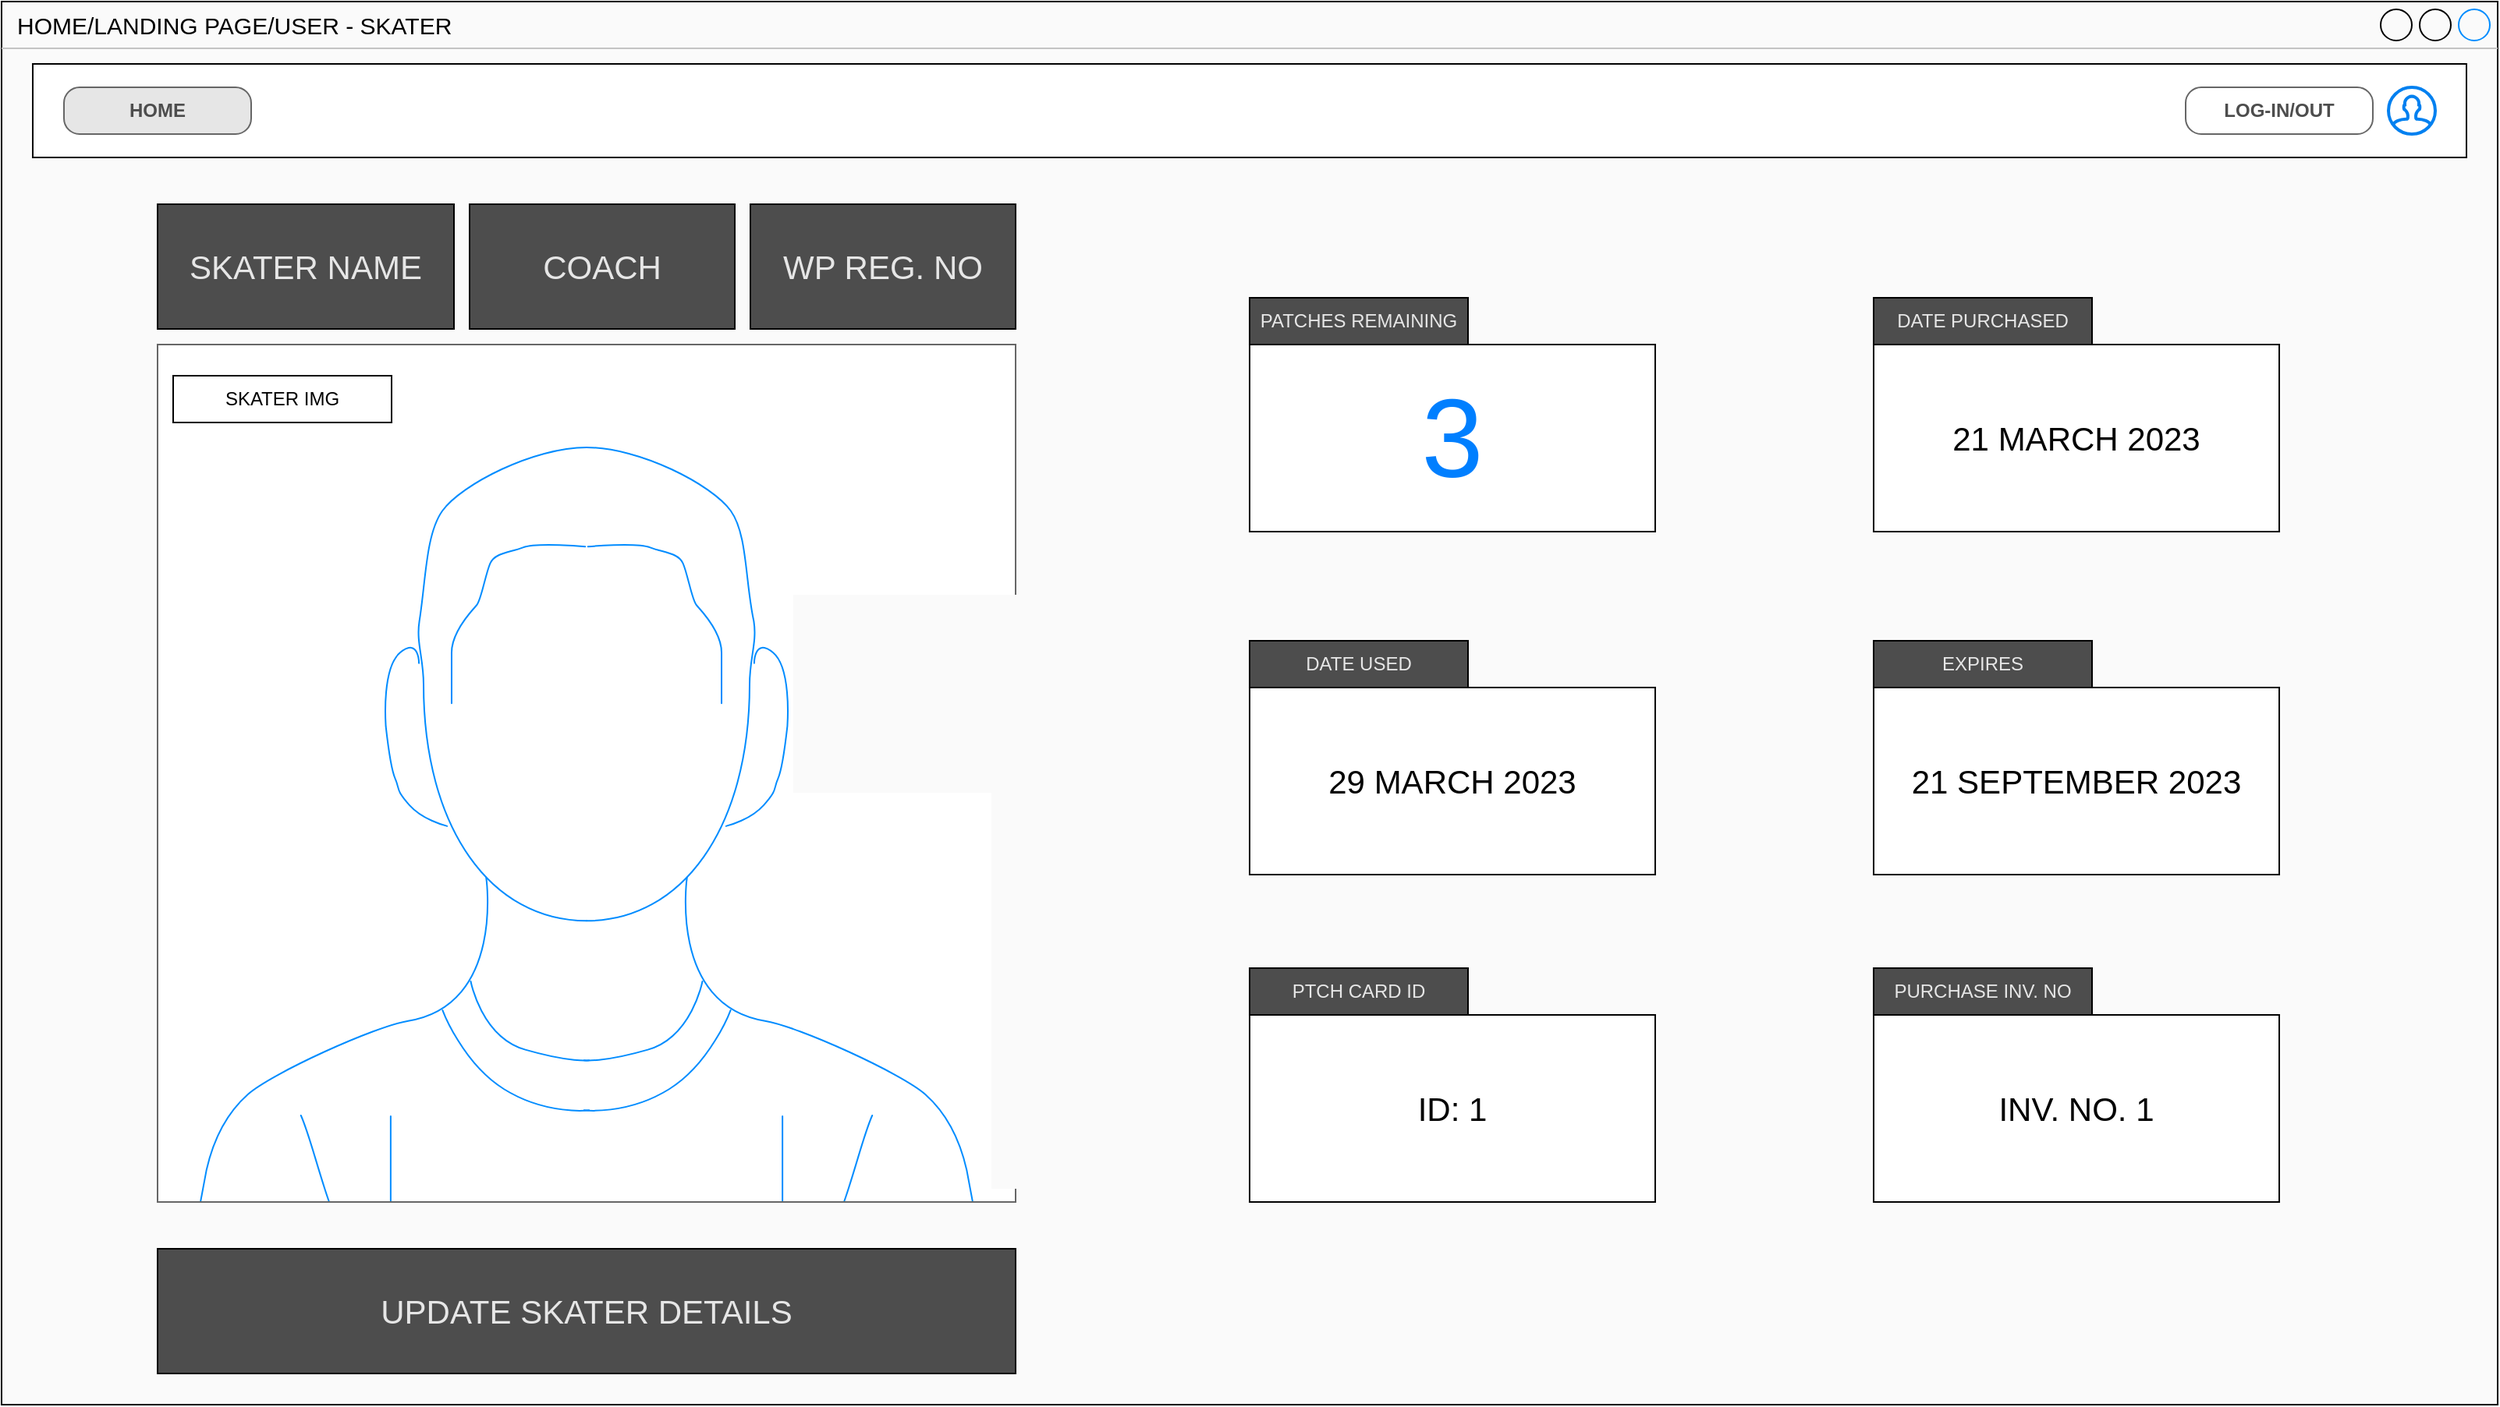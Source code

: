 <mxfile version="22.1.0" type="github" pages="4">
  <diagram name="SKATER HOME PAGE DESKTOP" id="HCEqrU8igU5yNVbFq01C">
    <mxGraphModel dx="659" dy="359" grid="1" gridSize="10" guides="1" tooltips="1" connect="1" arrows="1" fold="1" page="1" pageScale="1" pageWidth="1600" pageHeight="900" math="0" shadow="0">
      <root>
        <mxCell id="0" />
        <mxCell id="1" parent="0" />
        <mxCell id="_lmvWrelcx3DangqbC46-6" value="HOME/LANDING PAGE/USER - SKATER" style="strokeWidth=1;shadow=0;dashed=0;align=center;html=1;shape=mxgraph.mockup.containers.window;align=left;verticalAlign=top;spacingLeft=8;strokeColor2=#008cff;strokeColor3=#c4c4c4;mainText=;fontSize=15;labelBackgroundColor=none;whiteSpace=wrap;fillColor=#FAFAFA;" parent="1" vertex="1">
          <mxGeometry width="1600" height="900" as="geometry" />
        </mxCell>
        <mxCell id="_lmvWrelcx3DangqbC46-9" value="" style="whiteSpace=wrap;html=1;" parent="1" vertex="1">
          <mxGeometry x="20" y="40" width="1560" height="60" as="geometry" />
        </mxCell>
        <mxCell id="_lmvWrelcx3DangqbC46-8" value="" style="html=1;verticalLabelPosition=bottom;align=center;labelBackgroundColor=#ffffff;verticalAlign=top;strokeWidth=2;strokeColor=#0080F0;shadow=0;dashed=0;shape=mxgraph.ios7.icons.user;" parent="1" vertex="1">
          <mxGeometry x="1530" y="55" width="30" height="30" as="geometry" />
        </mxCell>
        <mxCell id="_lmvWrelcx3DangqbC46-15" value="HOME" style="strokeWidth=1;shadow=0;dashed=0;align=center;html=1;shape=mxgraph.mockup.buttons.button;strokeColor=#666666;fontColor=#4D4D4D;mainText=;buttonStyle=round;fontSize=12;fontStyle=1;fillColor=#E6E6E6;whiteSpace=wrap;" parent="1" vertex="1">
          <mxGeometry x="40" y="55" width="120" height="30" as="geometry" />
        </mxCell>
        <mxCell id="_lmvWrelcx3DangqbC46-17" value="LOG-IN/OUT" style="strokeWidth=1;shadow=0;dashed=0;align=center;html=1;shape=mxgraph.mockup.buttons.button;strokeColor=#666666;fontColor=#4D4D4D;mainText=;buttonStyle=round;fontSize=12;fontStyle=1;fillColor=none;whiteSpace=wrap;" parent="1" vertex="1">
          <mxGeometry x="1400" y="55" width="120" height="30" as="geometry" />
        </mxCell>
        <mxCell id="_lmvWrelcx3DangqbC46-19" value="" style="verticalLabelPosition=bottom;shadow=0;dashed=0;align=center;html=1;verticalAlign=top;strokeWidth=1;shape=mxgraph.mockup.containers.userMale;strokeColor=#666666;strokeColor2=#008cff;" parent="1" vertex="1">
          <mxGeometry x="100" y="220" width="550" height="550" as="geometry" />
        </mxCell>
        <mxCell id="_lmvWrelcx3DangqbC46-30" value="SKATER IMG" style="whiteSpace=wrap;html=1;" parent="1" vertex="1">
          <mxGeometry x="110" y="240" width="140" height="30" as="geometry" />
        </mxCell>
        <mxCell id="_lmvWrelcx3DangqbC46-40" value="SKATER NAME" style="whiteSpace=wrap;html=1;fontSize=21;fontStyle=0;fontColor=#E6E6E6;fillColor=#4D4D4D;" parent="1" vertex="1">
          <mxGeometry x="100" y="130" width="190" height="80" as="geometry" />
        </mxCell>
        <mxCell id="_lmvWrelcx3DangqbC46-41" value="COACH" style="whiteSpace=wrap;html=1;fontSize=21;fillColor=#4D4D4D;fontColor=#E6E6E6;" parent="1" vertex="1">
          <mxGeometry x="300" y="130" width="170" height="80" as="geometry" />
        </mxCell>
        <mxCell id="_lmvWrelcx3DangqbC46-42" value="WP REG. NO" style="whiteSpace=wrap;html=1;fontSize=21;fontColor=#E6E6E6;fillColor=#4D4D4D;" parent="1" vertex="1">
          <mxGeometry x="480" y="130" width="170" height="80" as="geometry" />
        </mxCell>
        <mxCell id="iei1-5rY5IGHk8WnavLO-1" value="UPDATE SKATER DETAILS" style="whiteSpace=wrap;html=1;fontSize=21;fontStyle=0;fontColor=#E6E6E6;fillColor=#4D4D4D;" vertex="1" parent="1">
          <mxGeometry x="100" y="800" width="550" height="80" as="geometry" />
        </mxCell>
        <mxCell id="HYK4aZDeQJomLeBh66Bq-1" value="3" style="whiteSpace=wrap;html=1;fontSize=71;fontColor=#007FFF;" vertex="1" parent="1">
          <mxGeometry x="800" y="220" width="260" height="120" as="geometry" />
        </mxCell>
        <mxCell id="HYK4aZDeQJomLeBh66Bq-2" value="PATCHES REMAINING" style="whiteSpace=wrap;html=1;fillColor=#4D4D4D;fontColor=#E6E6E6;" vertex="1" parent="1">
          <mxGeometry x="800" y="190" width="140" height="30" as="geometry" />
        </mxCell>
        <mxCell id="HYK4aZDeQJomLeBh66Bq-3" value="21 MARCH 2023" style="whiteSpace=wrap;html=1;fontSize=21;" vertex="1" parent="1">
          <mxGeometry x="1200" y="220" width="260" height="120" as="geometry" />
        </mxCell>
        <mxCell id="HYK4aZDeQJomLeBh66Bq-4" value="DATE PURCHASED" style="whiteSpace=wrap;html=1;fillColor=#4D4D4D;fontColor=#E6E6E6;" vertex="1" parent="1">
          <mxGeometry x="1200" y="190" width="140" height="30" as="geometry" />
        </mxCell>
        <mxCell id="HYK4aZDeQJomLeBh66Bq-5" value="29 MARCH 2023" style="whiteSpace=wrap;html=1;fontSize=21;" vertex="1" parent="1">
          <mxGeometry x="800" y="440" width="260" height="120" as="geometry" />
        </mxCell>
        <mxCell id="HYK4aZDeQJomLeBh66Bq-6" value="DATE USED" style="whiteSpace=wrap;html=1;fillColor=#4D4D4D;fontColor=#E6E6E6;" vertex="1" parent="1">
          <mxGeometry x="800" y="410" width="140" height="30" as="geometry" />
        </mxCell>
        <mxCell id="HYK4aZDeQJomLeBh66Bq-7" value="21 SEPTEMBER 2023" style="whiteSpace=wrap;html=1;fontSize=21;" vertex="1" parent="1">
          <mxGeometry x="1200" y="440" width="260" height="120" as="geometry" />
        </mxCell>
        <mxCell id="HYK4aZDeQJomLeBh66Bq-8" value="EXPIRES" style="whiteSpace=wrap;html=1;fillColor=#4D4D4D;fontColor=#E6E6E6;" vertex="1" parent="1">
          <mxGeometry x="1200" y="410" width="140" height="30" as="geometry" />
        </mxCell>
        <mxCell id="HYK4aZDeQJomLeBh66Bq-9" value="ID: 1" style="whiteSpace=wrap;html=1;fontSize=21;" vertex="1" parent="1">
          <mxGeometry x="800" y="650" width="260" height="120" as="geometry" />
        </mxCell>
        <mxCell id="HYK4aZDeQJomLeBh66Bq-10" value="PTCH CARD ID" style="whiteSpace=wrap;html=1;fillColor=#4D4D4D;fontColor=#E6E6E6;" vertex="1" parent="1">
          <mxGeometry x="800" y="620" width="140" height="30" as="geometry" />
        </mxCell>
        <mxCell id="HYK4aZDeQJomLeBh66Bq-11" value="INV. NO. 1" style="whiteSpace=wrap;html=1;fontSize=21;" vertex="1" parent="1">
          <mxGeometry x="1200" y="650" width="260" height="120" as="geometry" />
        </mxCell>
        <mxCell id="HYK4aZDeQJomLeBh66Bq-12" value="PURCHASE INV. NO" style="whiteSpace=wrap;html=1;fillColor=#4D4D4D;fontColor=#E6E6E6;" vertex="1" parent="1">
          <mxGeometry x="1200" y="620" width="140" height="30" as="geometry" />
        </mxCell>
      </root>
    </mxGraphModel>
  </diagram>
  <diagram id="_89JdAcQdwftwHwftety" name="SKATER HOME PAGE MOBILE">
    <mxGraphModel dx="1244" dy="678" grid="1" gridSize="10" guides="1" tooltips="1" connect="1" arrows="1" fold="1" page="1" pageScale="1" pageWidth="1169" pageHeight="827" math="0" shadow="0">
      <root>
        <mxCell id="0" />
        <mxCell id="1" parent="0" />
        <mxCell id="ue3CkY_gUmFLmaMpg0p_-3" value="" style="html=1;verticalLabelPosition=bottom;labelBackgroundColor=#ffffff;verticalAlign=top;shadow=0;dashed=0;strokeWidth=1;shape=mxgraph.ios7.misc.iphone;strokeColor=#c0c0c0;fillColor=#FFFFFF;" parent="1" vertex="1">
          <mxGeometry x="990" y="40" width="380" height="760" as="geometry" />
        </mxCell>
        <mxCell id="ue3CkY_gUmFLmaMpg0p_-4" value="" style="html=1;verticalLabelPosition=bottom;align=center;labelBackgroundColor=#ffffff;verticalAlign=top;strokeWidth=2;strokeColor=#0080F0;shadow=0;dashed=0;shape=mxgraph.ios7.icons.user;" parent="1" vertex="1">
          <mxGeometry x="1310" y="160" width="20" height="20" as="geometry" />
        </mxCell>
        <mxCell id="jwu72my-hOGduwMswJnl-1" value="" style="verticalLabelPosition=bottom;shadow=0;dashed=0;align=center;html=1;verticalAlign=top;strokeWidth=1;shape=mxgraph.mockup.containers.userMale;strokeColor=#666666;strokeColor2=#008cff;" parent="1" vertex="1">
          <mxGeometry x="1070" y="190" width="220" height="180" as="geometry" />
        </mxCell>
        <mxCell id="zZmw2Le10C9-1KDYrhUc-1" value="SKATER NAME" style="whiteSpace=wrap;html=1;fontSize=8;fillColor=#4D4D4D;fontColor=#FAFAFA;" parent="1" vertex="1">
          <mxGeometry x="1070" y="170" width="70" height="20" as="geometry" />
        </mxCell>
        <mxCell id="zZmw2Le10C9-1KDYrhUc-7" value="COACH" style="whiteSpace=wrap;html=1;fontSize=8;fillColor=#4D4D4D;fontColor=#FAFAFA;" parent="1" vertex="1">
          <mxGeometry x="1145" y="170" width="70" height="20" as="geometry" />
        </mxCell>
        <mxCell id="zZmw2Le10C9-1KDYrhUc-8" value="WP NO." style="whiteSpace=wrap;html=1;fontSize=8;fillColor=#4D4D4D;fontColor=#FAFAFA;" parent="1" vertex="1">
          <mxGeometry x="1220" y="170" width="70" height="20" as="geometry" />
        </mxCell>
        <mxCell id="zZmw2Le10C9-1KDYrhUc-9" value="SKATER IMG" style="whiteSpace=wrap;html=1;fontSize=8;" parent="1" vertex="1">
          <mxGeometry x="1070" y="200" width="70" height="20" as="geometry" />
        </mxCell>
        <mxCell id="QO__EjYD_PHOJB01iosn-2" value="PATCHES REMAINING" style="whiteSpace=wrap;html=1;fontSize=7;fillColor=#4D4D4D;fontColor=#E6E6E6;" parent="1" vertex="1">
          <mxGeometry x="1070" y="414" width="220" height="10" as="geometry" />
        </mxCell>
        <mxCell id="QO__EjYD_PHOJB01iosn-4" value="3" style="whiteSpace=wrap;html=1;fontColor=#007FFF;" parent="1" vertex="1">
          <mxGeometry x="1070" y="424" width="220" height="26" as="geometry" />
        </mxCell>
        <mxCell id="QO__EjYD_PHOJB01iosn-12" value="DATE PURCHASED" style="whiteSpace=wrap;html=1;fontSize=7;fillColor=#4D4D4D;fontColor=#E6E6E6;" parent="1" vertex="1">
          <mxGeometry x="1070" y="464" width="110" height="10" as="geometry" />
        </mxCell>
        <mxCell id="QO__EjYD_PHOJB01iosn-13" value="21 MARCH 2023" style="whiteSpace=wrap;html=1;fontSize=8;" parent="1" vertex="1">
          <mxGeometry x="1070" y="474" width="110" height="26" as="geometry" />
        </mxCell>
        <mxCell id="QO__EjYD_PHOJB01iosn-14" value="21 SEPTEMBER 2023" style="whiteSpace=wrap;html=1;fontSize=6;" parent="1" vertex="1">
          <mxGeometry x="1070" y="624" width="220" height="28" as="geometry" />
        </mxCell>
        <mxCell id="QO__EjYD_PHOJB01iosn-15" value="EXPIRES" style="whiteSpace=wrap;html=1;fontSize=7;fillColor=#4D4D4D;fontColor=#E6E6E6;" parent="1" vertex="1">
          <mxGeometry x="1070" y="614" width="220" height="10" as="geometry" />
        </mxCell>
        <mxCell id="QO__EjYD_PHOJB01iosn-20" value="29 MARCH 2023" style="whiteSpace=wrap;html=1;fontSize=8;" parent="1" vertex="1">
          <mxGeometry x="1070" y="524" width="220" height="27" as="geometry" />
        </mxCell>
        <mxCell id="QO__EjYD_PHOJB01iosn-21" value="DATE USED" style="whiteSpace=wrap;html=1;fontSize=7;fillColor=#4D4D4D;fontColor=#E6E6E6;" parent="1" vertex="1">
          <mxGeometry x="1070" y="514" width="220" height="10" as="geometry" />
        </mxCell>
        <mxCell id="QO__EjYD_PHOJB01iosn-22" value="ID: 1" style="whiteSpace=wrap;html=1;fontSize=11;" parent="1" vertex="1">
          <mxGeometry x="1070" y="574" width="220" height="27" as="geometry" />
        </mxCell>
        <mxCell id="QO__EjYD_PHOJB01iosn-23" value="PATCH CARD NO." style="whiteSpace=wrap;html=1;fontSize=7;fillColor=#4D4D4D;fontColor=#E6E6E6;" parent="1" vertex="1">
          <mxGeometry x="1070" y="564" width="220" height="10" as="geometry" />
        </mxCell>
        <mxCell id="IhhQu4BCyFMsvsEwtCy0-3" value="UPDATE SKATER INFO" style="whiteSpace=wrap;html=1;fontSize=8;fillColor=#4D4D4D;fontColor=#FAFAFA;" vertex="1" parent="1">
          <mxGeometry x="1070" y="370" width="220" height="30" as="geometry" />
        </mxCell>
        <mxCell id="48D-6b_hcBixsqO1-a0t-1" value="PURCHASE INV NO." style="whiteSpace=wrap;html=1;fontSize=7;fillColor=#4D4D4D;fontColor=#E6E6E6;" vertex="1" parent="1">
          <mxGeometry x="1180" y="464" width="110" height="10" as="geometry" />
        </mxCell>
        <mxCell id="48D-6b_hcBixsqO1-a0t-2" value="INV NO.1" style="whiteSpace=wrap;html=1;fontSize=8;" vertex="1" parent="1">
          <mxGeometry x="1180" y="474" width="110" height="26" as="geometry" />
        </mxCell>
        <mxCell id="5_QX3MQr_j26qyz6mZNL-1" value="" style="html=1;verticalLabelPosition=bottom;labelBackgroundColor=#ffffff;verticalAlign=top;shadow=0;dashed=0;strokeWidth=2;shape=mxgraph.ios7.misc.options;fillColor=#222222;sketch=0;" vertex="1" parent="1">
          <mxGeometry x="1040" y="180" width="12" height="20" as="geometry" />
        </mxCell>
      </root>
    </mxGraphModel>
  </diagram>
  <diagram id="RkChoPOBzC0dZ9-PY_Tz" name="ADMIN DESKTOP">
    <mxGraphModel dx="2240" dy="1220" grid="1" gridSize="10" guides="1" tooltips="1" connect="1" arrows="1" fold="1" page="1" pageScale="1" pageWidth="1600" pageHeight="900" math="0" shadow="0">
      <root>
        <mxCell id="0" />
        <mxCell id="1" parent="0" />
        <mxCell id="lExbO_Z6TUVmcX0FvSxB-1" value="HOME/LANDING PAGE/USER - SKATER" style="strokeWidth=1;shadow=0;dashed=0;align=center;html=1;shape=mxgraph.mockup.containers.window;align=left;verticalAlign=top;spacingLeft=8;strokeColor2=#008cff;strokeColor3=#c4c4c4;mainText=;fontSize=15;labelBackgroundColor=none;whiteSpace=wrap;fillColor=#FAFAFA;" parent="1" vertex="1">
          <mxGeometry width="1600" height="900" as="geometry" />
        </mxCell>
        <mxCell id="lExbO_Z6TUVmcX0FvSxB-2" value="" style="whiteSpace=wrap;html=1;" parent="1" vertex="1">
          <mxGeometry x="20" y="40" width="1560" height="60" as="geometry" />
        </mxCell>
        <mxCell id="lExbO_Z6TUVmcX0FvSxB-3" value="" style="html=1;verticalLabelPosition=bottom;align=center;labelBackgroundColor=#ffffff;verticalAlign=top;strokeWidth=2;strokeColor=#0080F0;shadow=0;dashed=0;shape=mxgraph.ios7.icons.user;" parent="1" vertex="1">
          <mxGeometry x="1530" y="55" width="30" height="30" as="geometry" />
        </mxCell>
        <mxCell id="lExbO_Z6TUVmcX0FvSxB-4" value="HOME" style="strokeWidth=1;shadow=0;dashed=0;align=center;html=1;shape=mxgraph.mockup.buttons.button;strokeColor=#666666;fontColor=#4D4D4D;mainText=;buttonStyle=round;fontSize=12;fontStyle=1;fillColor=#E6E6E6;whiteSpace=wrap;" parent="1" vertex="1">
          <mxGeometry x="40" y="55" width="120" height="30" as="geometry" />
        </mxCell>
        <mxCell id="lExbO_Z6TUVmcX0FvSxB-5" value="LOG -N/OUT" style="strokeWidth=1;shadow=0;dashed=0;align=center;html=1;shape=mxgraph.mockup.buttons.button;strokeColor=#666666;fontColor=#4D4D4D;mainText=;buttonStyle=round;fontSize=12;fontStyle=1;fillColor=none;whiteSpace=wrap;" parent="1" vertex="1">
          <mxGeometry x="1400" y="55" width="120" height="30" as="geometry" />
        </mxCell>
        <mxCell id="lExbO_Z6TUVmcX0FvSxB-6" value="" style="verticalLabelPosition=bottom;shadow=0;dashed=0;align=center;html=1;verticalAlign=top;strokeWidth=1;shape=mxgraph.mockup.containers.userMale;strokeColor=#666666;strokeColor2=#008cff;" parent="1" vertex="1">
          <mxGeometry x="100" y="220" width="550" height="550" as="geometry" />
        </mxCell>
        <mxCell id="lExbO_Z6TUVmcX0FvSxB-7" value="3" style="whiteSpace=wrap;html=1;fontSize=71;fontColor=#007FFF;" parent="1" vertex="1">
          <mxGeometry x="800" y="220" width="260" height="120" as="geometry" />
        </mxCell>
        <mxCell id="lExbO_Z6TUVmcX0FvSxB-8" value="PATCHES REMAINING" style="whiteSpace=wrap;html=1;fillColor=#4D4D4D;fontColor=#E6E6E6;" parent="1" vertex="1">
          <mxGeometry x="800" y="190" width="140" height="30" as="geometry" />
        </mxCell>
        <mxCell id="lExbO_Z6TUVmcX0FvSxB-11" value="SKATER IMG" style="whiteSpace=wrap;html=1;" parent="1" vertex="1">
          <mxGeometry x="110" y="240" width="140" height="30" as="geometry" />
        </mxCell>
        <mxCell id="lExbO_Z6TUVmcX0FvSxB-12" value="21 MARCH 2023" style="whiteSpace=wrap;html=1;fontSize=21;" parent="1" vertex="1">
          <mxGeometry x="1200" y="220" width="260" height="120" as="geometry" />
        </mxCell>
        <mxCell id="lExbO_Z6TUVmcX0FvSxB-13" value="DATE PURCHASED" style="whiteSpace=wrap;html=1;fillColor=#4D4D4D;fontColor=#E6E6E6;" parent="1" vertex="1">
          <mxGeometry x="1200" y="190" width="140" height="30" as="geometry" />
        </mxCell>
        <mxCell id="lExbO_Z6TUVmcX0FvSxB-14" value="29 MARCH 2023" style="whiteSpace=wrap;html=1;fontSize=21;" parent="1" vertex="1">
          <mxGeometry x="800" y="440" width="260" height="120" as="geometry" />
        </mxCell>
        <mxCell id="lExbO_Z6TUVmcX0FvSxB-15" value="DATE USED" style="whiteSpace=wrap;html=1;fillColor=#4D4D4D;fontColor=#E6E6E6;" parent="1" vertex="1">
          <mxGeometry x="800" y="410" width="140" height="30" as="geometry" />
        </mxCell>
        <mxCell id="lExbO_Z6TUVmcX0FvSxB-16" value="21 SEPTEMBER 2023" style="whiteSpace=wrap;html=1;fontSize=21;" parent="1" vertex="1">
          <mxGeometry x="1200" y="440" width="260" height="120" as="geometry" />
        </mxCell>
        <mxCell id="lExbO_Z6TUVmcX0FvSxB-17" value="EXPIRES" style="whiteSpace=wrap;html=1;fillColor=#4D4D4D;fontColor=#E6E6E6;" parent="1" vertex="1">
          <mxGeometry x="1200" y="410" width="140" height="30" as="geometry" />
        </mxCell>
        <mxCell id="lExbO_Z6TUVmcX0FvSxB-18" value="SKATER NAME" style="whiteSpace=wrap;html=1;fontSize=21;fontStyle=0;fontColor=#E6E6E6;fillColor=#4D4D4D;" parent="1" vertex="1">
          <mxGeometry x="100" y="130" width="190" height="80" as="geometry" />
        </mxCell>
        <mxCell id="lExbO_Z6TUVmcX0FvSxB-19" value="COACH" style="whiteSpace=wrap;html=1;fontSize=21;fillColor=#4D4D4D;fontColor=#E6E6E6;" parent="1" vertex="1">
          <mxGeometry x="300" y="130" width="170" height="80" as="geometry" />
        </mxCell>
        <mxCell id="lExbO_Z6TUVmcX0FvSxB-20" value="WP REG. NO" style="whiteSpace=wrap;html=1;fontSize=21;fontColor=#E6E6E6;fillColor=#4D4D4D;" parent="1" vertex="1">
          <mxGeometry x="480" y="130" width="170" height="80" as="geometry" />
        </mxCell>
        <mxCell id="lExbO_Z6TUVmcX0FvSxB-21" value="ID: 1" style="whiteSpace=wrap;html=1;fontSize=21;" parent="1" vertex="1">
          <mxGeometry x="800" y="650" width="260" height="120" as="geometry" />
        </mxCell>
        <mxCell id="lExbO_Z6TUVmcX0FvSxB-22" value="PTCH CARD ID" style="whiteSpace=wrap;html=1;fillColor=#4D4D4D;fontColor=#E6E6E6;" parent="1" vertex="1">
          <mxGeometry x="800" y="620" width="140" height="30" as="geometry" />
        </mxCell>
        <mxCell id="lExbO_Z6TUVmcX0FvSxB-40" value="INV. NO. 1" style="whiteSpace=wrap;html=1;fontSize=21;" parent="1" vertex="1">
          <mxGeometry x="1200" y="650" width="260" height="120" as="geometry" />
        </mxCell>
        <mxCell id="lExbO_Z6TUVmcX0FvSxB-41" value="PURCHASE INV. NO" style="whiteSpace=wrap;html=1;fillColor=#4D4D4D;fontColor=#E6E6E6;" parent="1" vertex="1">
          <mxGeometry x="1200" y="620" width="140" height="30" as="geometry" />
        </mxCell>
        <mxCell id="lExbO_Z6TUVmcX0FvSxB-44" value="UPDATE SKATER DETAILS" style="whiteSpace=wrap;html=1;fontSize=21;fontStyle=0;fontColor=#E6E6E6;fillColor=#4D4D4D;" parent="1" vertex="1">
          <mxGeometry x="100" y="800" width="550" height="80" as="geometry" />
        </mxCell>
        <mxCell id="5zcGuHqIu8oFOfUK9Ryz-1" value="UPDATE PATCH DETAILS" style="whiteSpace=wrap;html=1;fontSize=21;fontStyle=0;fontColor=#E6E6E6;fillColor=#4D4D4D;" vertex="1" parent="1">
          <mxGeometry x="800" y="800" width="660" height="80" as="geometry" />
        </mxCell>
      </root>
    </mxGraphModel>
  </diagram>
  <diagram id="mO9E-QQxoHjHtettJ5ta" name="ADMIN MOBILE">
    <mxGraphModel dx="1120" dy="610" grid="1" gridSize="10" guides="1" tooltips="1" connect="1" arrows="1" fold="1" page="1" pageScale="1" pageWidth="1600" pageHeight="900" math="0" shadow="0">
      <root>
        <mxCell id="0" />
        <mxCell id="1" parent="0" />
        <mxCell id="uhfoESPZrVramuS0g4Nw-1" value="" style="html=1;verticalLabelPosition=bottom;labelBackgroundColor=#ffffff;verticalAlign=top;shadow=0;dashed=0;strokeWidth=1;shape=mxgraph.ios7.misc.iphone;strokeColor=#c0c0c0;fillColor=#FFFFFF;" vertex="1" parent="1">
          <mxGeometry x="660" y="60" width="380" height="760" as="geometry" />
        </mxCell>
        <mxCell id="uhfoESPZrVramuS0g4Nw-2" value="" style="html=1;verticalLabelPosition=bottom;align=center;labelBackgroundColor=#ffffff;verticalAlign=top;strokeWidth=2;strokeColor=#0080F0;shadow=0;dashed=0;shape=mxgraph.ios7.icons.user;" vertex="1" parent="1">
          <mxGeometry x="980" y="180" width="20" height="20" as="geometry" />
        </mxCell>
        <mxCell id="uhfoESPZrVramuS0g4Nw-3" value="" style="verticalLabelPosition=bottom;shadow=0;dashed=0;align=center;html=1;verticalAlign=top;strokeWidth=1;shape=mxgraph.mockup.containers.userMale;strokeColor=#666666;strokeColor2=#008cff;" vertex="1" parent="1">
          <mxGeometry x="740" y="200" width="220" height="180" as="geometry" />
        </mxCell>
        <mxCell id="uhfoESPZrVramuS0g4Nw-4" value="SKATER NAME" style="whiteSpace=wrap;html=1;fontSize=8;fillColor=#4D4D4D;fontColor=#FAFAFA;" vertex="1" parent="1">
          <mxGeometry x="740" y="180" width="70" height="20" as="geometry" />
        </mxCell>
        <mxCell id="uhfoESPZrVramuS0g4Nw-5" value="COACH" style="whiteSpace=wrap;html=1;fontSize=8;fillColor=#4D4D4D;fontColor=#FAFAFA;" vertex="1" parent="1">
          <mxGeometry x="815" y="180" width="70" height="20" as="geometry" />
        </mxCell>
        <mxCell id="uhfoESPZrVramuS0g4Nw-6" value="WP NO." style="whiteSpace=wrap;html=1;fontSize=8;fillColor=#4D4D4D;fontColor=#FAFAFA;" vertex="1" parent="1">
          <mxGeometry x="890" y="180" width="70" height="20" as="geometry" />
        </mxCell>
        <mxCell id="uhfoESPZrVramuS0g4Nw-7" value="SKATER IMG" style="whiteSpace=wrap;html=1;fontSize=8;" vertex="1" parent="1">
          <mxGeometry x="740" y="210" width="70" height="20" as="geometry" />
        </mxCell>
        <mxCell id="uhfoESPZrVramuS0g4Nw-18" value="UPDATE SKATER INFO" style="whiteSpace=wrap;html=1;fontSize=8;fillColor=#4D4D4D;fontColor=#FAFAFA;" vertex="1" parent="1">
          <mxGeometry x="740" y="380" width="220" height="30" as="geometry" />
        </mxCell>
        <mxCell id="RZ8jCcjg-CZRsoFbrS3F-1" value="PATCHES REMAINING" style="whiteSpace=wrap;html=1;fontSize=7;fillColor=#4D4D4D;fontColor=#E6E6E6;" vertex="1" parent="1">
          <mxGeometry x="740" y="422" width="220" height="10" as="geometry" />
        </mxCell>
        <mxCell id="RZ8jCcjg-CZRsoFbrS3F-2" value="3" style="whiteSpace=wrap;html=1;fontColor=#007FFF;" vertex="1" parent="1">
          <mxGeometry x="740" y="432" width="220" height="26" as="geometry" />
        </mxCell>
        <mxCell id="RZ8jCcjg-CZRsoFbrS3F-3" value="DATE PURCHASED" style="whiteSpace=wrap;html=1;fontSize=7;fillColor=#4D4D4D;fontColor=#E6E6E6;" vertex="1" parent="1">
          <mxGeometry x="740" y="472" width="110" height="10" as="geometry" />
        </mxCell>
        <mxCell id="RZ8jCcjg-CZRsoFbrS3F-4" value="21 MARCH 2023" style="whiteSpace=wrap;html=1;fontSize=8;" vertex="1" parent="1">
          <mxGeometry x="740" y="482" width="110" height="26" as="geometry" />
        </mxCell>
        <mxCell id="RZ8jCcjg-CZRsoFbrS3F-5" value="21 SEPTEMBER 2023" style="whiteSpace=wrap;html=1;fontSize=6;" vertex="1" parent="1">
          <mxGeometry x="740" y="632" width="220" height="28" as="geometry" />
        </mxCell>
        <mxCell id="RZ8jCcjg-CZRsoFbrS3F-6" value="EXPIRES" style="whiteSpace=wrap;html=1;fontSize=7;fillColor=#4D4D4D;fontColor=#E6E6E6;" vertex="1" parent="1">
          <mxGeometry x="740" y="622" width="220" height="10" as="geometry" />
        </mxCell>
        <mxCell id="RZ8jCcjg-CZRsoFbrS3F-7" value="29 MARCH 2023" style="whiteSpace=wrap;html=1;fontSize=8;" vertex="1" parent="1">
          <mxGeometry x="740" y="532" width="220" height="27" as="geometry" />
        </mxCell>
        <mxCell id="RZ8jCcjg-CZRsoFbrS3F-8" value="DATE USED" style="whiteSpace=wrap;html=1;fontSize=7;fillColor=#4D4D4D;fontColor=#E6E6E6;" vertex="1" parent="1">
          <mxGeometry x="740" y="522" width="220" height="10" as="geometry" />
        </mxCell>
        <mxCell id="RZ8jCcjg-CZRsoFbrS3F-9" value="ID: 1" style="whiteSpace=wrap;html=1;fontSize=11;" vertex="1" parent="1">
          <mxGeometry x="740" y="582" width="220" height="27" as="geometry" />
        </mxCell>
        <mxCell id="RZ8jCcjg-CZRsoFbrS3F-10" value="PATCH CARD NO." style="whiteSpace=wrap;html=1;fontSize=7;fillColor=#4D4D4D;fontColor=#E6E6E6;" vertex="1" parent="1">
          <mxGeometry x="740" y="572" width="220" height="10" as="geometry" />
        </mxCell>
        <mxCell id="RZ8jCcjg-CZRsoFbrS3F-11" value="PURCHASE INV NO." style="whiteSpace=wrap;html=1;fontSize=7;fillColor=#4D4D4D;fontColor=#E6E6E6;" vertex="1" parent="1">
          <mxGeometry x="850" y="472" width="110" height="10" as="geometry" />
        </mxCell>
        <mxCell id="RZ8jCcjg-CZRsoFbrS3F-12" value="INV NO.1" style="whiteSpace=wrap;html=1;fontSize=8;" vertex="1" parent="1">
          <mxGeometry x="850" y="482" width="110" height="26" as="geometry" />
        </mxCell>
        <mxCell id="RZ8jCcjg-CZRsoFbrS3F-18" value="UPDATE SKATER INFO" style="whiteSpace=wrap;html=1;fontSize=8;fillColor=#4D4D4D;fontColor=#FAFAFA;" vertex="1" parent="1">
          <mxGeometry x="740" y="670" width="220" height="30" as="geometry" />
        </mxCell>
        <mxCell id="jtpUBaeSAMmQ8fUlPCvD-1" value="" style="html=1;verticalLabelPosition=bottom;labelBackgroundColor=#ffffff;verticalAlign=top;shadow=0;dashed=0;strokeWidth=2;shape=mxgraph.ios7.misc.options;fillColor=#222222;sketch=0;" vertex="1" parent="1">
          <mxGeometry x="700" y="190" width="12" height="20" as="geometry" />
        </mxCell>
      </root>
    </mxGraphModel>
  </diagram>
</mxfile>

